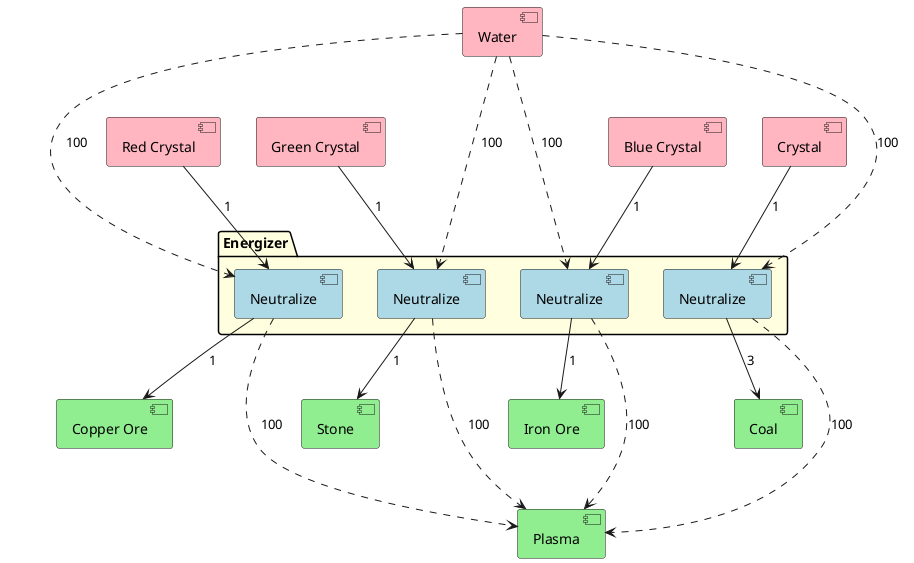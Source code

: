 @startuml

hide methods
hide fields
hide circle

[Red Crystal] as RC #lightpink
[Green Crystal] as GC #lightpink
[Blue Crystal] as BC #lightpink
[Crystal] as C #lightpink
[Water] as W #lightpink

[Iron Ore] as FE #lightgreen
[Copper Ore] as CU #lightgreen
[Stone] as S #lightgreen
[Coal] as Ca #lightgreen
[Plasma] as PA #lightgreen

package Energizer #lightyellow {
[Neutralize] as NR #lightblue
[Neutralize] as NG #lightblue
[Neutralize] as NB #lightblue
[Neutralize] as NC #lightblue
}



RC --> NR : 1
GC --> NG : 1
BC --> NB : 1
C --> NC : 1

NR --> CU : 1
NG --> S : 1
NB --> FE : 1
NC --> Ca : 3

NR ...> PA : 100
NG ...> PA : 100
NB ...> PA : 100
NC ...> PA : 100

W ...> NR : 100
W ...> NG : 100
W ...> NB : 100
W ...> NC : 100
@enduml